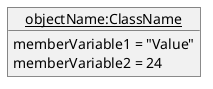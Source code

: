 @startuml
skinparam monochrome true
skinparam classAttributeIconSize 0
object "<u>objectName:ClassName</u>" as objectName {
  memberVariable1 = "Value"
  memberVariable2 = 24
}
@enduml
